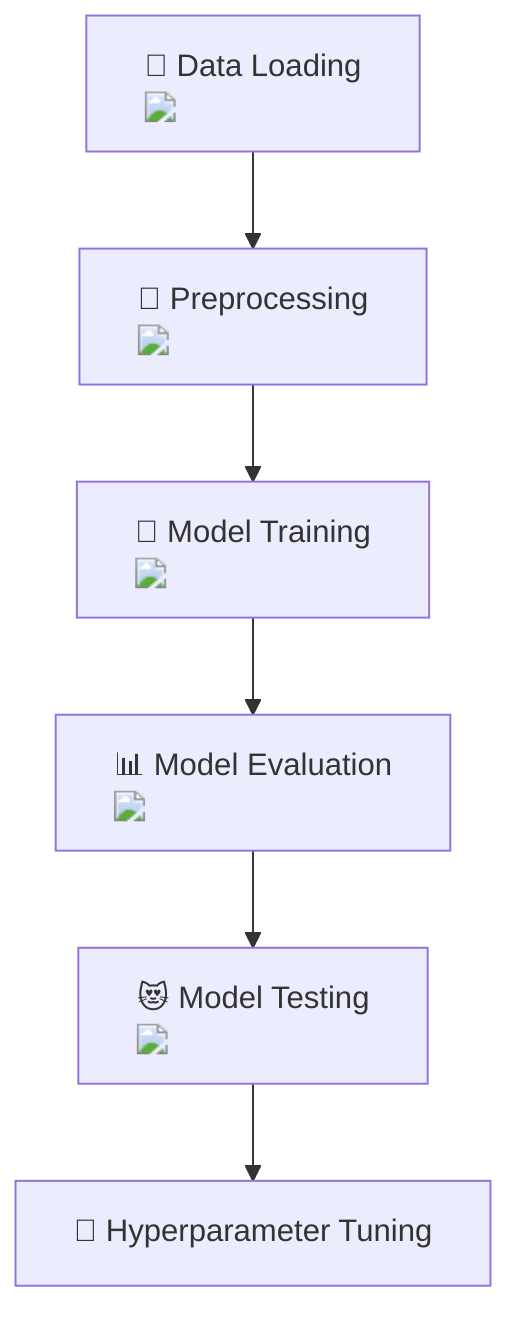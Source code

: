 graph TD;
    A["📁 Data Loading <img src='icons/file.svg' />"] --> B["🔧 Preprocessing <img src='icons/column_split.svg' />"];
    B --> C["🧠 Model Training <img src='icons/brain.svg' />"];
    C --> D["📊 Model Evaluation <img src='icons/table.svg' />"];
    D --> E["😻 Model Testing <img src='icons/image.svg' />"];
    E --> F["🎵 Hyperparameter Tuning"];